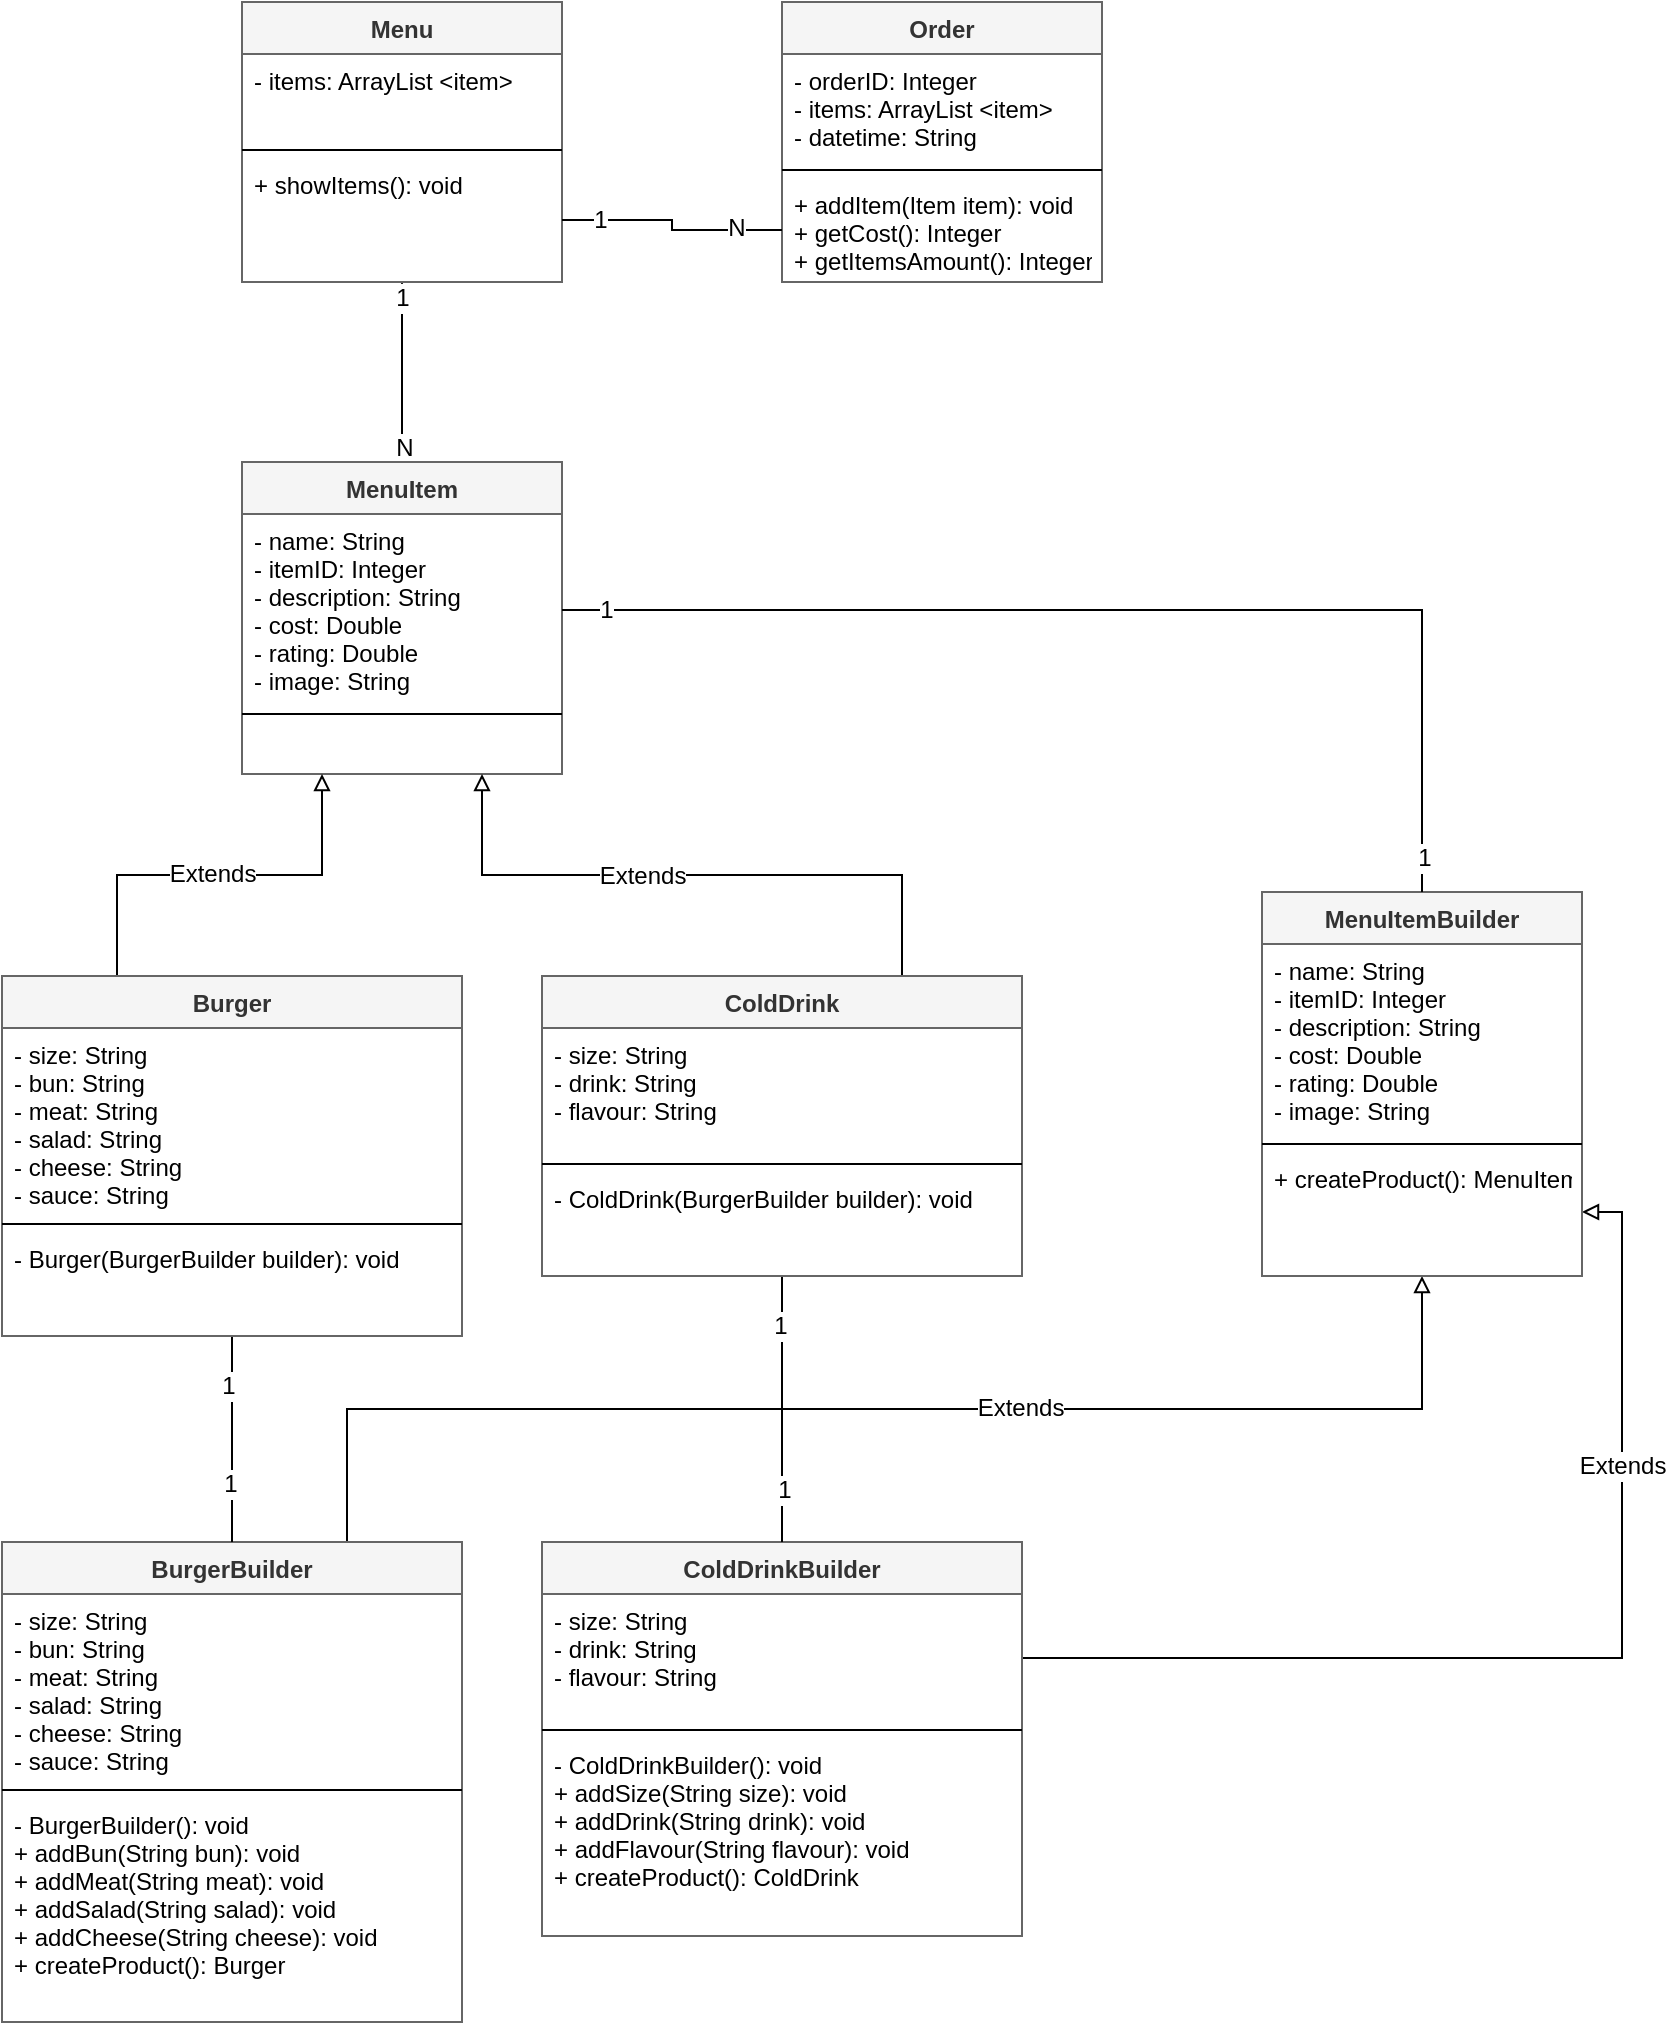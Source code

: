 <mxfile version="12.7.5" type="google"><diagram id="C5RBs43oDa-KdzZeNtuy" name="Page-1"><mxGraphModel dx="2265" dy="1560" grid="1" gridSize="10" guides="1" tooltips="1" connect="1" arrows="1" fold="1" page="1" pageScale="1" pageWidth="1169" pageHeight="827" math="0" shadow="0"><root><mxCell id="WIyWlLk6GJQsqaUBKTNV-0"/><mxCell id="WIyWlLk6GJQsqaUBKTNV-1" parent="WIyWlLk6GJQsqaUBKTNV-0"/><mxCell id="dUzzA2q1LmOLfqLkLr9p-43" style="edgeStyle=orthogonalEdgeStyle;rounded=0;orthogonalLoop=1;jettySize=auto;html=1;endArrow=diamondThin;endFill=0;" edge="1" parent="WIyWlLk6GJQsqaUBKTNV-1" source="zkfFHV4jXpPFQw0GAbJ--6" target="z-cgGNjG12Uk9X-jUgQN-10"><mxGeometry relative="1" as="geometry"/></mxCell><mxCell id="dUzzA2q1LmOLfqLkLr9p-44" value="N" style="text;html=1;align=center;verticalAlign=middle;resizable=0;points=[];labelBackgroundColor=#ffffff;" vertex="1" connectable="0" parent="dUzzA2q1LmOLfqLkLr9p-43"><mxGeometry x="-0.842" y="-1" relative="1" as="geometry"><mxPoint as="offset"/></mxGeometry></mxCell><mxCell id="dUzzA2q1LmOLfqLkLr9p-45" value="1" style="text;html=1;align=center;verticalAlign=middle;resizable=0;points=[];labelBackgroundColor=#ffffff;" vertex="1" connectable="0" parent="dUzzA2q1LmOLfqLkLr9p-43"><mxGeometry x="0.838" relative="1" as="geometry"><mxPoint as="offset"/></mxGeometry></mxCell><mxCell id="zkfFHV4jXpPFQw0GAbJ--6" value="MenuItem" style="swimlane;fontStyle=1;align=center;verticalAlign=top;childLayout=stackLayout;horizontal=1;startSize=26;horizontalStack=0;resizeParent=1;resizeLast=0;collapsible=1;marginBottom=0;rounded=0;shadow=0;strokeWidth=1;fillColor=#f5f5f5;strokeColor=#666666;fontColor=#333333;" parent="WIyWlLk6GJQsqaUBKTNV-1" vertex="1"><mxGeometry x="-290" y="-200" width="160" height="156" as="geometry"><mxRectangle x="130" y="380" width="160" height="26" as="alternateBounds"/></mxGeometry></mxCell><mxCell id="zkfFHV4jXpPFQw0GAbJ--7" value="- name: String&#xa;- itemID: Integer&#xa;- description: String&#xa;- cost: Double&#xa;- rating: Double&#xa;- image: String&#xa;&#xa;" style="text;align=left;verticalAlign=top;spacingLeft=4;spacingRight=4;overflow=hidden;rotatable=0;points=[[0,0.5],[1,0.5]];portConstraint=eastwest;" parent="zkfFHV4jXpPFQw0GAbJ--6" vertex="1"><mxGeometry y="26" width="160" height="96" as="geometry"/></mxCell><mxCell id="zkfFHV4jXpPFQw0GAbJ--9" value="" style="line;html=1;strokeWidth=1;align=left;verticalAlign=middle;spacingTop=-1;spacingLeft=3;spacingRight=3;rotatable=0;labelPosition=right;points=[];portConstraint=eastwest;" parent="zkfFHV4jXpPFQw0GAbJ--6" vertex="1"><mxGeometry y="122" width="160" height="8" as="geometry"/></mxCell><mxCell id="zkfFHV4jXpPFQw0GAbJ--17" value="Order" style="swimlane;fontStyle=1;align=center;verticalAlign=top;childLayout=stackLayout;horizontal=1;startSize=26;horizontalStack=0;resizeParent=1;resizeLast=0;collapsible=1;marginBottom=0;rounded=0;shadow=0;strokeWidth=1;fillColor=#f5f5f5;strokeColor=#666666;fontColor=#333333;" parent="WIyWlLk6GJQsqaUBKTNV-1" vertex="1"><mxGeometry x="-20" y="-430" width="160" height="140" as="geometry"><mxRectangle x="550" y="140" width="160" height="26" as="alternateBounds"/></mxGeometry></mxCell><mxCell id="zkfFHV4jXpPFQw0GAbJ--22" value="- orderID: Integer&#xa;- items: ArrayList &lt;item&gt;&#xa;- datetime: String&#xa;" style="text;align=left;verticalAlign=top;spacingLeft=4;spacingRight=4;overflow=hidden;rotatable=0;points=[[0,0.5],[1,0.5]];portConstraint=eastwest;rounded=0;shadow=0;html=0;" parent="zkfFHV4jXpPFQw0GAbJ--17" vertex="1"><mxGeometry y="26" width="160" height="54" as="geometry"/></mxCell><mxCell id="zkfFHV4jXpPFQw0GAbJ--23" value="" style="line;html=1;strokeWidth=1;align=left;verticalAlign=middle;spacingTop=-1;spacingLeft=3;spacingRight=3;rotatable=0;labelPosition=right;points=[];portConstraint=eastwest;" parent="zkfFHV4jXpPFQw0GAbJ--17" vertex="1"><mxGeometry y="80" width="160" height="8" as="geometry"/></mxCell><mxCell id="zkfFHV4jXpPFQw0GAbJ--24" value="+ addItem(Item item): void&#xa;+ getCost(): Integer&#xa;+ getItemsAmount(): Integer" style="text;align=left;verticalAlign=top;spacingLeft=4;spacingRight=4;overflow=hidden;rotatable=0;points=[[0,0.5],[1,0.5]];portConstraint=eastwest;" parent="zkfFHV4jXpPFQw0GAbJ--17" vertex="1"><mxGeometry y="88" width="160" height="52" as="geometry"/></mxCell><mxCell id="z-cgGNjG12Uk9X-jUgQN-10" value="Menu" style="swimlane;fontStyle=1;align=center;verticalAlign=top;childLayout=stackLayout;horizontal=1;startSize=26;horizontalStack=0;resizeParent=1;resizeLast=0;collapsible=1;marginBottom=0;rounded=0;shadow=0;strokeWidth=1;fillColor=#f5f5f5;strokeColor=#666666;fontColor=#333333;" parent="WIyWlLk6GJQsqaUBKTNV-1" vertex="1"><mxGeometry x="-290" y="-430" width="160" height="140" as="geometry"><mxRectangle x="550" y="140" width="160" height="26" as="alternateBounds"/></mxGeometry></mxCell><mxCell id="z-cgGNjG12Uk9X-jUgQN-11" value="- items: ArrayList &lt;item&gt;&#xa;" style="text;align=left;verticalAlign=top;spacingLeft=4;spacingRight=4;overflow=hidden;rotatable=0;points=[[0,0.5],[1,0.5]];portConstraint=eastwest;rounded=0;shadow=0;html=0;" parent="z-cgGNjG12Uk9X-jUgQN-10" vertex="1"><mxGeometry y="26" width="160" height="44" as="geometry"/></mxCell><mxCell id="z-cgGNjG12Uk9X-jUgQN-12" value="" style="line;html=1;strokeWidth=1;align=left;verticalAlign=middle;spacingTop=-1;spacingLeft=3;spacingRight=3;rotatable=0;labelPosition=right;points=[];portConstraint=eastwest;" parent="z-cgGNjG12Uk9X-jUgQN-10" vertex="1"><mxGeometry y="70" width="160" height="8" as="geometry"/></mxCell><mxCell id="z-cgGNjG12Uk9X-jUgQN-13" value="+ showItems(): void" style="text;align=left;verticalAlign=top;spacingLeft=4;spacingRight=4;overflow=hidden;rotatable=0;points=[[0,0.5],[1,0.5]];portConstraint=eastwest;" parent="z-cgGNjG12Uk9X-jUgQN-10" vertex="1"><mxGeometry y="78" width="160" height="62" as="geometry"/></mxCell><mxCell id="dUzzA2q1LmOLfqLkLr9p-10" style="edgeStyle=orthogonalEdgeStyle;rounded=0;orthogonalLoop=1;jettySize=auto;html=1;entryX=1;entryY=0.5;entryDx=0;entryDy=0;endArrow=block;endFill=0;exitX=1;exitY=0.5;exitDx=0;exitDy=0;" edge="1" parent="WIyWlLk6GJQsqaUBKTNV-1" source="z-cgGNjG12Uk9X-jUgQN-77" target="dUzzA2q1LmOLfqLkLr9p-31"><mxGeometry relative="1" as="geometry"/></mxCell><mxCell id="dUzzA2q1LmOLfqLkLr9p-11" value="Extends" style="text;html=1;align=center;verticalAlign=middle;resizable=0;points=[];labelBackgroundColor=#ffffff;" vertex="1" connectable="0" parent="dUzzA2q1LmOLfqLkLr9p-10"><mxGeometry x="0.459" relative="1" as="geometry"><mxPoint as="offset"/></mxGeometry></mxCell><mxCell id="z-cgGNjG12Uk9X-jUgQN-26" value="ColdDrinkBuilder" style="swimlane;fontStyle=1;align=center;verticalAlign=top;childLayout=stackLayout;horizontal=1;startSize=26;horizontalStack=0;resizeParent=1;resizeLast=0;collapsible=1;marginBottom=0;rounded=0;shadow=0;strokeWidth=1;fillColor=#f5f5f5;strokeColor=#666666;fontColor=#333333;" parent="WIyWlLk6GJQsqaUBKTNV-1" vertex="1"><mxGeometry x="-140" y="340" width="240" height="197" as="geometry"><mxRectangle x="130" y="380" width="160" height="26" as="alternateBounds"/></mxGeometry></mxCell><mxCell id="z-cgGNjG12Uk9X-jUgQN-77" value="- size: String&#xa;- drink: String&#xa;- flavour: String&#xa;" style="text;align=left;verticalAlign=top;spacingLeft=4;spacingRight=4;overflow=hidden;rotatable=0;points=[[0,0.5],[1,0.5]];portConstraint=eastwest;rounded=0;shadow=0;html=0;" parent="z-cgGNjG12Uk9X-jUgQN-26" vertex="1"><mxGeometry y="26" width="240" height="64" as="geometry"/></mxCell><mxCell id="z-cgGNjG12Uk9X-jUgQN-27" value="" style="line;html=1;strokeWidth=1;align=left;verticalAlign=middle;spacingTop=-1;spacingLeft=3;spacingRight=3;rotatable=0;labelPosition=right;points=[];portConstraint=eastwest;" parent="z-cgGNjG12Uk9X-jUgQN-26" vertex="1"><mxGeometry y="90" width="240" height="8" as="geometry"/></mxCell><mxCell id="z-cgGNjG12Uk9X-jUgQN-62" value="- ColdDrinkBuilder(): void&#xa;+ addSize(String size): void&#xa;+ addDrink(String drink): void&#xa;+ addFlavour(String flavour): void&#xa;+ createProduct(): ColdDrink" style="text;align=left;verticalAlign=top;spacingLeft=4;spacingRight=4;overflow=hidden;rotatable=0;points=[[0,0.5],[1,0.5]];portConstraint=eastwest;" parent="z-cgGNjG12Uk9X-jUgQN-26" vertex="1"><mxGeometry y="98" width="240" height="86" as="geometry"/></mxCell><mxCell id="dUzzA2q1LmOLfqLkLr9p-1" style="edgeStyle=orthogonalEdgeStyle;rounded=0;orthogonalLoop=1;jettySize=auto;html=1;exitX=0.75;exitY=0;exitDx=0;exitDy=0;entryX=0.5;entryY=1;entryDx=0;entryDy=0;endArrow=block;endFill=0;" edge="1" parent="WIyWlLk6GJQsqaUBKTNV-1" source="z-cgGNjG12Uk9X-jUgQN-30" target="dUzzA2q1LmOLfqLkLr9p-26"><mxGeometry relative="1" as="geometry"/></mxCell><mxCell id="dUzzA2q1LmOLfqLkLr9p-2" value="Extends" style="text;html=1;align=center;verticalAlign=middle;resizable=0;points=[];labelBackgroundColor=#ffffff;" vertex="1" connectable="0" parent="dUzzA2q1LmOLfqLkLr9p-1"><mxGeometry x="0.2" y="1" relative="1" as="geometry"><mxPoint as="offset"/></mxGeometry></mxCell><mxCell id="z-cgGNjG12Uk9X-jUgQN-30" value="BurgerBuilder" style="swimlane;fontStyle=1;align=center;verticalAlign=top;childLayout=stackLayout;horizontal=1;startSize=26;horizontalStack=0;resizeParent=1;resizeLast=0;collapsible=1;marginBottom=0;rounded=0;shadow=0;strokeWidth=1;fillColor=#f5f5f5;strokeColor=#666666;fontColor=#333333;" parent="WIyWlLk6GJQsqaUBKTNV-1" vertex="1"><mxGeometry x="-410" y="340" width="230" height="240" as="geometry"><mxRectangle x="130" y="380" width="160" height="26" as="alternateBounds"/></mxGeometry></mxCell><mxCell id="z-cgGNjG12Uk9X-jUgQN-76" value="- size: String&#xa;- bun: String&#xa;- meat: String&#xa;- salad: String&#xa;- cheese: String&#xa;- sauce: String" style="text;align=left;verticalAlign=top;spacingLeft=4;spacingRight=4;overflow=hidden;rotatable=0;points=[[0,0.5],[1,0.5]];portConstraint=eastwest;rounded=0;shadow=0;html=0;" parent="z-cgGNjG12Uk9X-jUgQN-30" vertex="1"><mxGeometry y="26" width="230" height="94" as="geometry"/></mxCell><mxCell id="z-cgGNjG12Uk9X-jUgQN-31" value="" style="line;html=1;strokeWidth=1;align=left;verticalAlign=middle;spacingTop=-1;spacingLeft=3;spacingRight=3;rotatable=0;labelPosition=right;points=[];portConstraint=eastwest;" parent="z-cgGNjG12Uk9X-jUgQN-30" vertex="1"><mxGeometry y="120" width="230" height="8" as="geometry"/></mxCell><mxCell id="z-cgGNjG12Uk9X-jUgQN-57" value="- BurgerBuilder(): void&#xa;+ addBun(String bun): void&#xa;+ addMeat(String meat): void&#xa;+ addSalad(String salad): void&#xa;+ addCheese(String cheese): void&#xa;+ createProduct(): Burger" style="text;align=left;verticalAlign=top;spacingLeft=4;spacingRight=4;overflow=hidden;rotatable=0;points=[[0,0.5],[1,0.5]];portConstraint=eastwest;" parent="z-cgGNjG12Uk9X-jUgQN-30" vertex="1"><mxGeometry y="128" width="230" height="112" as="geometry"/></mxCell><mxCell id="dUzzA2q1LmOLfqLkLr9p-12" style="edgeStyle=orthogonalEdgeStyle;rounded=0;orthogonalLoop=1;jettySize=auto;html=1;exitX=0.75;exitY=0;exitDx=0;exitDy=0;entryX=0.75;entryY=1;entryDx=0;entryDy=0;endArrow=block;endFill=0;" edge="1" parent="WIyWlLk6GJQsqaUBKTNV-1" source="z-cgGNjG12Uk9X-jUgQN-32" target="zkfFHV4jXpPFQw0GAbJ--6"><mxGeometry relative="1" as="geometry"/></mxCell><mxCell id="dUzzA2q1LmOLfqLkLr9p-13" value="Extends" style="text;html=1;align=center;verticalAlign=middle;resizable=0;points=[];labelBackgroundColor=#ffffff;" vertex="1" connectable="0" parent="dUzzA2q1LmOLfqLkLr9p-12"><mxGeometry x="0.299" y="3" relative="1" as="geometry"><mxPoint x="21.14" y="-3.03" as="offset"/></mxGeometry></mxCell><mxCell id="dUzzA2q1LmOLfqLkLr9p-34" style="edgeStyle=orthogonalEdgeStyle;rounded=0;orthogonalLoop=1;jettySize=auto;html=1;endArrow=none;endFill=0;" edge="1" parent="WIyWlLk6GJQsqaUBKTNV-1" source="z-cgGNjG12Uk9X-jUgQN-32" target="z-cgGNjG12Uk9X-jUgQN-26"><mxGeometry relative="1" as="geometry"/></mxCell><mxCell id="dUzzA2q1LmOLfqLkLr9p-35" value="1" style="text;html=1;align=center;verticalAlign=middle;resizable=0;points=[];labelBackgroundColor=#ffffff;" vertex="1" connectable="0" parent="dUzzA2q1LmOLfqLkLr9p-34"><mxGeometry x="-0.635" y="-1" relative="1" as="geometry"><mxPoint as="offset"/></mxGeometry></mxCell><mxCell id="dUzzA2q1LmOLfqLkLr9p-36" value="1" style="text;html=1;align=center;verticalAlign=middle;resizable=0;points=[];labelBackgroundColor=#ffffff;" vertex="1" connectable="0" parent="dUzzA2q1LmOLfqLkLr9p-34"><mxGeometry x="0.608" y="1" relative="1" as="geometry"><mxPoint as="offset"/></mxGeometry></mxCell><mxCell id="z-cgGNjG12Uk9X-jUgQN-32" value="ColdDrink" style="swimlane;fontStyle=1;align=center;verticalAlign=top;childLayout=stackLayout;horizontal=1;startSize=26;horizontalStack=0;resizeParent=1;resizeLast=0;collapsible=1;marginBottom=0;rounded=0;shadow=0;strokeWidth=1;fillColor=#f5f5f5;strokeColor=#666666;fontColor=#333333;" parent="WIyWlLk6GJQsqaUBKTNV-1" vertex="1"><mxGeometry x="-140" y="57" width="240" height="150" as="geometry"><mxRectangle x="130" y="380" width="160" height="26" as="alternateBounds"/></mxGeometry></mxCell><mxCell id="z-cgGNjG12Uk9X-jUgQN-74" value="- size: String&#xa;- drink: String&#xa;- flavour: String" style="text;align=left;verticalAlign=top;spacingLeft=4;spacingRight=4;overflow=hidden;rotatable=0;points=[[0,0.5],[1,0.5]];portConstraint=eastwest;rounded=0;shadow=0;html=0;" parent="z-cgGNjG12Uk9X-jUgQN-32" vertex="1"><mxGeometry y="26" width="240" height="64" as="geometry"/></mxCell><mxCell id="z-cgGNjG12Uk9X-jUgQN-33" value="" style="line;html=1;strokeWidth=1;align=left;verticalAlign=middle;spacingTop=-1;spacingLeft=3;spacingRight=3;rotatable=0;labelPosition=right;points=[];portConstraint=eastwest;" parent="z-cgGNjG12Uk9X-jUgQN-32" vertex="1"><mxGeometry y="90" width="240" height="8" as="geometry"/></mxCell><mxCell id="z-cgGNjG12Uk9X-jUgQN-75" value="- ColdDrink(BurgerBuilder builder): void" style="text;align=left;verticalAlign=top;spacingLeft=4;spacingRight=4;overflow=hidden;rotatable=0;points=[[0,0.5],[1,0.5]];portConstraint=eastwest;" parent="z-cgGNjG12Uk9X-jUgQN-32" vertex="1"><mxGeometry y="98" width="240" height="52" as="geometry"/></mxCell><mxCell id="dUzzA2q1LmOLfqLkLr9p-14" style="edgeStyle=orthogonalEdgeStyle;rounded=0;orthogonalLoop=1;jettySize=auto;html=1;exitX=0.25;exitY=0;exitDx=0;exitDy=0;entryX=0.25;entryY=1;entryDx=0;entryDy=0;endArrow=block;endFill=0;" edge="1" parent="WIyWlLk6GJQsqaUBKTNV-1" source="z-cgGNjG12Uk9X-jUgQN-69" target="zkfFHV4jXpPFQw0GAbJ--6"><mxGeometry relative="1" as="geometry"/></mxCell><mxCell id="dUzzA2q1LmOLfqLkLr9p-15" value="Extends" style="text;html=1;align=center;verticalAlign=middle;resizable=0;points=[];labelBackgroundColor=#ffffff;" vertex="1" connectable="0" parent="dUzzA2q1LmOLfqLkLr9p-14"><mxGeometry x="-0.166" y="-13" relative="1" as="geometry"><mxPoint x="13" y="-14" as="offset"/></mxGeometry></mxCell><mxCell id="dUzzA2q1LmOLfqLkLr9p-37" style="edgeStyle=orthogonalEdgeStyle;rounded=0;orthogonalLoop=1;jettySize=auto;html=1;endArrow=none;endFill=0;" edge="1" parent="WIyWlLk6GJQsqaUBKTNV-1" source="z-cgGNjG12Uk9X-jUgQN-69" target="z-cgGNjG12Uk9X-jUgQN-30"><mxGeometry relative="1" as="geometry"/></mxCell><mxCell id="dUzzA2q1LmOLfqLkLr9p-38" value="1" style="text;html=1;align=center;verticalAlign=middle;resizable=0;points=[];labelBackgroundColor=#ffffff;" vertex="1" connectable="0" parent="dUzzA2q1LmOLfqLkLr9p-37"><mxGeometry x="-0.528" y="-2" relative="1" as="geometry"><mxPoint as="offset"/></mxGeometry></mxCell><mxCell id="dUzzA2q1LmOLfqLkLr9p-39" value="1" style="text;html=1;align=center;verticalAlign=middle;resizable=0;points=[];labelBackgroundColor=#ffffff;" vertex="1" connectable="0" parent="dUzzA2q1LmOLfqLkLr9p-37"><mxGeometry x="0.434" y="-1" relative="1" as="geometry"><mxPoint as="offset"/></mxGeometry></mxCell><mxCell id="z-cgGNjG12Uk9X-jUgQN-69" value="Burger" style="swimlane;fontStyle=1;align=center;verticalAlign=top;childLayout=stackLayout;horizontal=1;startSize=26;horizontalStack=0;resizeParent=1;resizeLast=0;collapsible=1;marginBottom=0;rounded=0;shadow=0;strokeWidth=1;fillColor=#f5f5f5;strokeColor=#666666;fontColor=#333333;" parent="WIyWlLk6GJQsqaUBKTNV-1" vertex="1"><mxGeometry x="-410" y="57" width="230" height="180" as="geometry"><mxRectangle x="550" y="140" width="160" height="26" as="alternateBounds"/></mxGeometry></mxCell><mxCell id="z-cgGNjG12Uk9X-jUgQN-70" value="- size: String&#xa;- bun: String&#xa;- meat: String&#xa;- salad: String&#xa;- cheese: String&#xa;- sauce: String" style="text;align=left;verticalAlign=top;spacingLeft=4;spacingRight=4;overflow=hidden;rotatable=0;points=[[0,0.5],[1,0.5]];portConstraint=eastwest;rounded=0;shadow=0;html=0;" parent="z-cgGNjG12Uk9X-jUgQN-69" vertex="1"><mxGeometry y="26" width="230" height="94" as="geometry"/></mxCell><mxCell id="z-cgGNjG12Uk9X-jUgQN-71" value="" style="line;html=1;strokeWidth=1;align=left;verticalAlign=middle;spacingTop=-1;spacingLeft=3;spacingRight=3;rotatable=0;labelPosition=right;points=[];portConstraint=eastwest;" parent="z-cgGNjG12Uk9X-jUgQN-69" vertex="1"><mxGeometry y="120" width="230" height="8" as="geometry"/></mxCell><mxCell id="z-cgGNjG12Uk9X-jUgQN-72" value="- Burger(BurgerBuilder builder): void" style="text;align=left;verticalAlign=top;spacingLeft=4;spacingRight=4;overflow=hidden;rotatable=0;points=[[0,0.5],[1,0.5]];portConstraint=eastwest;" parent="z-cgGNjG12Uk9X-jUgQN-69" vertex="1"><mxGeometry y="128" width="230" height="52" as="geometry"/></mxCell><mxCell id="dUzzA2q1LmOLfqLkLr9p-19" style="edgeStyle=orthogonalEdgeStyle;rounded=0;orthogonalLoop=1;jettySize=auto;html=1;entryX=1;entryY=0.5;entryDx=0;entryDy=0;endArrow=none;endFill=0;" edge="1" parent="WIyWlLk6GJQsqaUBKTNV-1" source="zkfFHV4jXpPFQw0GAbJ--24" target="z-cgGNjG12Uk9X-jUgQN-13"><mxGeometry relative="1" as="geometry"/></mxCell><mxCell id="dUzzA2q1LmOLfqLkLr9p-20" value="1" style="text;html=1;align=center;verticalAlign=middle;resizable=0;points=[];labelBackgroundColor=#ffffff;" vertex="1" connectable="0" parent="dUzzA2q1LmOLfqLkLr9p-19"><mxGeometry x="0.672" relative="1" as="geometry"><mxPoint as="offset"/></mxGeometry></mxCell><mxCell id="dUzzA2q1LmOLfqLkLr9p-21" value="N" style="text;html=1;align=center;verticalAlign=middle;resizable=0;points=[];labelBackgroundColor=#ffffff;" vertex="1" connectable="0" parent="dUzzA2q1LmOLfqLkLr9p-19"><mxGeometry x="-0.592" y="-1" relative="1" as="geometry"><mxPoint as="offset"/></mxGeometry></mxCell><mxCell id="dUzzA2q1LmOLfqLkLr9p-26" value="MenuItemBuilder" style="swimlane;fontStyle=1;align=center;verticalAlign=top;childLayout=stackLayout;horizontal=1;startSize=26;horizontalStack=0;resizeParent=1;resizeLast=0;collapsible=1;marginBottom=0;rounded=0;shadow=0;strokeWidth=1;fillColor=#f5f5f5;strokeColor=#666666;fontColor=#333333;" vertex="1" parent="WIyWlLk6GJQsqaUBKTNV-1"><mxGeometry x="220" y="15" width="160" height="192" as="geometry"><mxRectangle x="130" y="380" width="160" height="26" as="alternateBounds"/></mxGeometry></mxCell><mxCell id="dUzzA2q1LmOLfqLkLr9p-27" value="- name: String&#xa;- itemID: Integer&#xa;- description: String&#xa;- cost: Double&#xa;- rating: Double&#xa;- image: String&#xa;&#xa;+ c" style="text;align=left;verticalAlign=top;spacingLeft=4;spacingRight=4;overflow=hidden;rotatable=0;points=[[0,0.5],[1,0.5]];portConstraint=eastwest;" vertex="1" parent="dUzzA2q1LmOLfqLkLr9p-26"><mxGeometry y="26" width="160" height="96" as="geometry"/></mxCell><mxCell id="dUzzA2q1LmOLfqLkLr9p-28" value="" style="line;html=1;strokeWidth=1;align=left;verticalAlign=middle;spacingTop=-1;spacingLeft=3;spacingRight=3;rotatable=0;labelPosition=right;points=[];portConstraint=eastwest;" vertex="1" parent="dUzzA2q1LmOLfqLkLr9p-26"><mxGeometry y="122" width="160" height="8" as="geometry"/></mxCell><mxCell id="dUzzA2q1LmOLfqLkLr9p-31" value="+ createProduct(): MenuItem " style="text;align=left;verticalAlign=top;spacingLeft=4;spacingRight=4;overflow=hidden;rotatable=0;points=[[0,0.5],[1,0.5]];portConstraint=eastwest;" vertex="1" parent="dUzzA2q1LmOLfqLkLr9p-26"><mxGeometry y="130" width="160" height="60" as="geometry"/></mxCell><mxCell id="dUzzA2q1LmOLfqLkLr9p-40" style="edgeStyle=orthogonalEdgeStyle;rounded=0;orthogonalLoop=1;jettySize=auto;html=1;endArrow=none;endFill=0;" edge="1" parent="WIyWlLk6GJQsqaUBKTNV-1" source="zkfFHV4jXpPFQw0GAbJ--7" target="dUzzA2q1LmOLfqLkLr9p-26"><mxGeometry relative="1" as="geometry"/></mxCell><mxCell id="dUzzA2q1LmOLfqLkLr9p-41" value="1" style="text;html=1;align=center;verticalAlign=middle;resizable=0;points=[];labelBackgroundColor=#ffffff;" vertex="1" connectable="0" parent="dUzzA2q1LmOLfqLkLr9p-40"><mxGeometry x="-0.925" relative="1" as="geometry"><mxPoint as="offset"/></mxGeometry></mxCell><mxCell id="dUzzA2q1LmOLfqLkLr9p-42" value="1" style="text;html=1;align=center;verticalAlign=middle;resizable=0;points=[];labelBackgroundColor=#ffffff;" vertex="1" connectable="0" parent="dUzzA2q1LmOLfqLkLr9p-40"><mxGeometry x="0.938" y="1" relative="1" as="geometry"><mxPoint as="offset"/></mxGeometry></mxCell></root></mxGraphModel></diagram></mxfile>